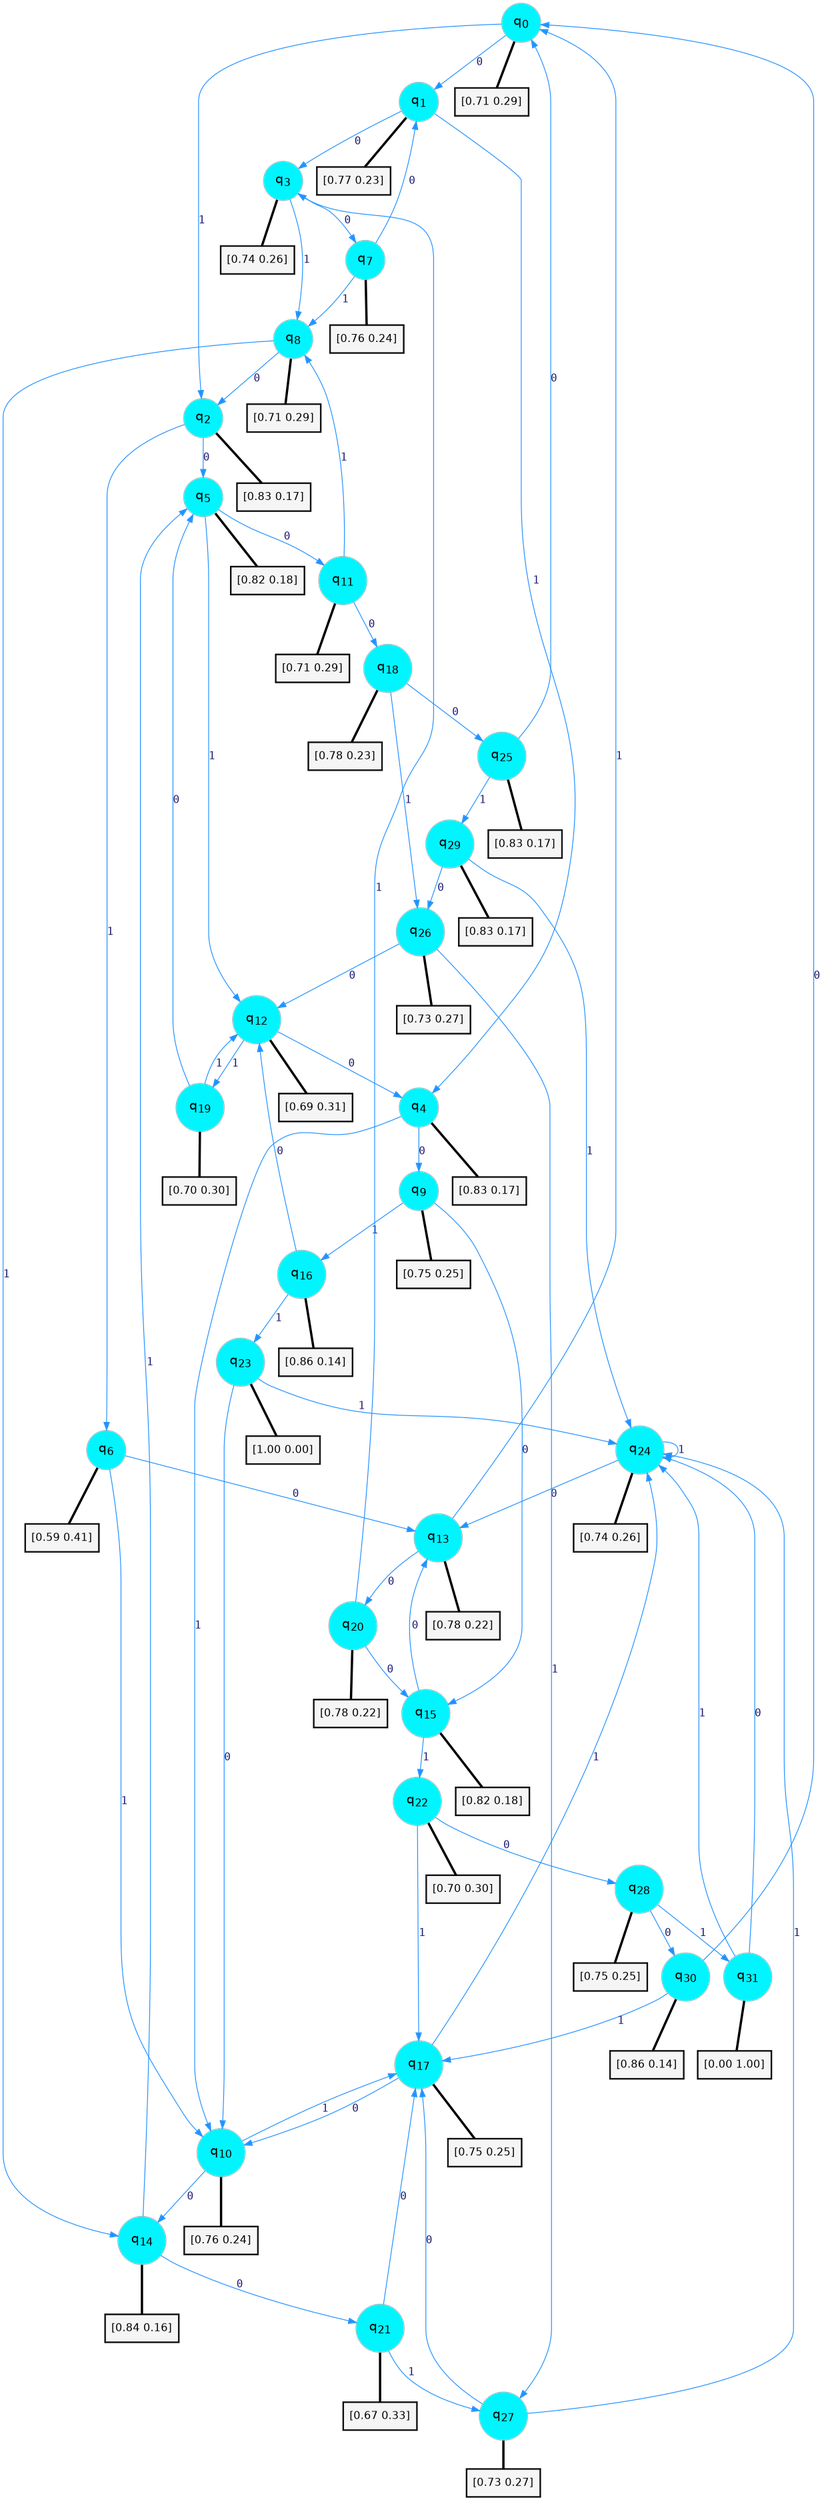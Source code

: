 digraph G {
graph [
bgcolor=transparent, dpi=300, rankdir=TD, size="40,25"];
node [
color=gray, fillcolor=turquoise1, fontcolor=black, fontname=Helvetica, fontsize=16, fontweight=bold, shape=circle, style=filled];
edge [
arrowsize=1, color=dodgerblue1, fontcolor=midnightblue, fontname=courier, fontweight=bold, penwidth=1, style=solid, weight=20];
0[label=<q<SUB>0</SUB>>];
1[label=<q<SUB>1</SUB>>];
2[label=<q<SUB>2</SUB>>];
3[label=<q<SUB>3</SUB>>];
4[label=<q<SUB>4</SUB>>];
5[label=<q<SUB>5</SUB>>];
6[label=<q<SUB>6</SUB>>];
7[label=<q<SUB>7</SUB>>];
8[label=<q<SUB>8</SUB>>];
9[label=<q<SUB>9</SUB>>];
10[label=<q<SUB>10</SUB>>];
11[label=<q<SUB>11</SUB>>];
12[label=<q<SUB>12</SUB>>];
13[label=<q<SUB>13</SUB>>];
14[label=<q<SUB>14</SUB>>];
15[label=<q<SUB>15</SUB>>];
16[label=<q<SUB>16</SUB>>];
17[label=<q<SUB>17</SUB>>];
18[label=<q<SUB>18</SUB>>];
19[label=<q<SUB>19</SUB>>];
20[label=<q<SUB>20</SUB>>];
21[label=<q<SUB>21</SUB>>];
22[label=<q<SUB>22</SUB>>];
23[label=<q<SUB>23</SUB>>];
24[label=<q<SUB>24</SUB>>];
25[label=<q<SUB>25</SUB>>];
26[label=<q<SUB>26</SUB>>];
27[label=<q<SUB>27</SUB>>];
28[label=<q<SUB>28</SUB>>];
29[label=<q<SUB>29</SUB>>];
30[label=<q<SUB>30</SUB>>];
31[label=<q<SUB>31</SUB>>];
32[label="[0.71 0.29]", shape=box,fontcolor=black, fontname=Helvetica, fontsize=14, penwidth=2, fillcolor=whitesmoke,color=black];
33[label="[0.77 0.23]", shape=box,fontcolor=black, fontname=Helvetica, fontsize=14, penwidth=2, fillcolor=whitesmoke,color=black];
34[label="[0.83 0.17]", shape=box,fontcolor=black, fontname=Helvetica, fontsize=14, penwidth=2, fillcolor=whitesmoke,color=black];
35[label="[0.74 0.26]", shape=box,fontcolor=black, fontname=Helvetica, fontsize=14, penwidth=2, fillcolor=whitesmoke,color=black];
36[label="[0.83 0.17]", shape=box,fontcolor=black, fontname=Helvetica, fontsize=14, penwidth=2, fillcolor=whitesmoke,color=black];
37[label="[0.82 0.18]", shape=box,fontcolor=black, fontname=Helvetica, fontsize=14, penwidth=2, fillcolor=whitesmoke,color=black];
38[label="[0.59 0.41]", shape=box,fontcolor=black, fontname=Helvetica, fontsize=14, penwidth=2, fillcolor=whitesmoke,color=black];
39[label="[0.76 0.24]", shape=box,fontcolor=black, fontname=Helvetica, fontsize=14, penwidth=2, fillcolor=whitesmoke,color=black];
40[label="[0.71 0.29]", shape=box,fontcolor=black, fontname=Helvetica, fontsize=14, penwidth=2, fillcolor=whitesmoke,color=black];
41[label="[0.75 0.25]", shape=box,fontcolor=black, fontname=Helvetica, fontsize=14, penwidth=2, fillcolor=whitesmoke,color=black];
42[label="[0.76 0.24]", shape=box,fontcolor=black, fontname=Helvetica, fontsize=14, penwidth=2, fillcolor=whitesmoke,color=black];
43[label="[0.71 0.29]", shape=box,fontcolor=black, fontname=Helvetica, fontsize=14, penwidth=2, fillcolor=whitesmoke,color=black];
44[label="[0.69 0.31]", shape=box,fontcolor=black, fontname=Helvetica, fontsize=14, penwidth=2, fillcolor=whitesmoke,color=black];
45[label="[0.78 0.22]", shape=box,fontcolor=black, fontname=Helvetica, fontsize=14, penwidth=2, fillcolor=whitesmoke,color=black];
46[label="[0.84 0.16]", shape=box,fontcolor=black, fontname=Helvetica, fontsize=14, penwidth=2, fillcolor=whitesmoke,color=black];
47[label="[0.82 0.18]", shape=box,fontcolor=black, fontname=Helvetica, fontsize=14, penwidth=2, fillcolor=whitesmoke,color=black];
48[label="[0.86 0.14]", shape=box,fontcolor=black, fontname=Helvetica, fontsize=14, penwidth=2, fillcolor=whitesmoke,color=black];
49[label="[0.75 0.25]", shape=box,fontcolor=black, fontname=Helvetica, fontsize=14, penwidth=2, fillcolor=whitesmoke,color=black];
50[label="[0.78 0.23]", shape=box,fontcolor=black, fontname=Helvetica, fontsize=14, penwidth=2, fillcolor=whitesmoke,color=black];
51[label="[0.70 0.30]", shape=box,fontcolor=black, fontname=Helvetica, fontsize=14, penwidth=2, fillcolor=whitesmoke,color=black];
52[label="[0.78 0.22]", shape=box,fontcolor=black, fontname=Helvetica, fontsize=14, penwidth=2, fillcolor=whitesmoke,color=black];
53[label="[0.67 0.33]", shape=box,fontcolor=black, fontname=Helvetica, fontsize=14, penwidth=2, fillcolor=whitesmoke,color=black];
54[label="[0.70 0.30]", shape=box,fontcolor=black, fontname=Helvetica, fontsize=14, penwidth=2, fillcolor=whitesmoke,color=black];
55[label="[1.00 0.00]", shape=box,fontcolor=black, fontname=Helvetica, fontsize=14, penwidth=2, fillcolor=whitesmoke,color=black];
56[label="[0.74 0.26]", shape=box,fontcolor=black, fontname=Helvetica, fontsize=14, penwidth=2, fillcolor=whitesmoke,color=black];
57[label="[0.83 0.17]", shape=box,fontcolor=black, fontname=Helvetica, fontsize=14, penwidth=2, fillcolor=whitesmoke,color=black];
58[label="[0.73 0.27]", shape=box,fontcolor=black, fontname=Helvetica, fontsize=14, penwidth=2, fillcolor=whitesmoke,color=black];
59[label="[0.73 0.27]", shape=box,fontcolor=black, fontname=Helvetica, fontsize=14, penwidth=2, fillcolor=whitesmoke,color=black];
60[label="[0.75 0.25]", shape=box,fontcolor=black, fontname=Helvetica, fontsize=14, penwidth=2, fillcolor=whitesmoke,color=black];
61[label="[0.83 0.17]", shape=box,fontcolor=black, fontname=Helvetica, fontsize=14, penwidth=2, fillcolor=whitesmoke,color=black];
62[label="[0.86 0.14]", shape=box,fontcolor=black, fontname=Helvetica, fontsize=14, penwidth=2, fillcolor=whitesmoke,color=black];
63[label="[0.00 1.00]", shape=box,fontcolor=black, fontname=Helvetica, fontsize=14, penwidth=2, fillcolor=whitesmoke,color=black];
0->1 [label=0];
0->2 [label=1];
0->32 [arrowhead=none, penwidth=3,color=black];
1->3 [label=0];
1->4 [label=1];
1->33 [arrowhead=none, penwidth=3,color=black];
2->5 [label=0];
2->6 [label=1];
2->34 [arrowhead=none, penwidth=3,color=black];
3->7 [label=0];
3->8 [label=1];
3->35 [arrowhead=none, penwidth=3,color=black];
4->9 [label=0];
4->10 [label=1];
4->36 [arrowhead=none, penwidth=3,color=black];
5->11 [label=0];
5->12 [label=1];
5->37 [arrowhead=none, penwidth=3,color=black];
6->13 [label=0];
6->10 [label=1];
6->38 [arrowhead=none, penwidth=3,color=black];
7->1 [label=0];
7->8 [label=1];
7->39 [arrowhead=none, penwidth=3,color=black];
8->2 [label=0];
8->14 [label=1];
8->40 [arrowhead=none, penwidth=3,color=black];
9->15 [label=0];
9->16 [label=1];
9->41 [arrowhead=none, penwidth=3,color=black];
10->14 [label=0];
10->17 [label=1];
10->42 [arrowhead=none, penwidth=3,color=black];
11->18 [label=0];
11->8 [label=1];
11->43 [arrowhead=none, penwidth=3,color=black];
12->4 [label=0];
12->19 [label=1];
12->44 [arrowhead=none, penwidth=3,color=black];
13->20 [label=0];
13->0 [label=1];
13->45 [arrowhead=none, penwidth=3,color=black];
14->21 [label=0];
14->5 [label=1];
14->46 [arrowhead=none, penwidth=3,color=black];
15->13 [label=0];
15->22 [label=1];
15->47 [arrowhead=none, penwidth=3,color=black];
16->12 [label=0];
16->23 [label=1];
16->48 [arrowhead=none, penwidth=3,color=black];
17->10 [label=0];
17->24 [label=1];
17->49 [arrowhead=none, penwidth=3,color=black];
18->25 [label=0];
18->26 [label=1];
18->50 [arrowhead=none, penwidth=3,color=black];
19->5 [label=0];
19->12 [label=1];
19->51 [arrowhead=none, penwidth=3,color=black];
20->15 [label=0];
20->3 [label=1];
20->52 [arrowhead=none, penwidth=3,color=black];
21->17 [label=0];
21->27 [label=1];
21->53 [arrowhead=none, penwidth=3,color=black];
22->28 [label=0];
22->17 [label=1];
22->54 [arrowhead=none, penwidth=3,color=black];
23->10 [label=0];
23->24 [label=1];
23->55 [arrowhead=none, penwidth=3,color=black];
24->13 [label=0];
24->24 [label=1];
24->56 [arrowhead=none, penwidth=3,color=black];
25->0 [label=0];
25->29 [label=1];
25->57 [arrowhead=none, penwidth=3,color=black];
26->12 [label=0];
26->27 [label=1];
26->58 [arrowhead=none, penwidth=3,color=black];
27->17 [label=0];
27->24 [label=1];
27->59 [arrowhead=none, penwidth=3,color=black];
28->30 [label=0];
28->31 [label=1];
28->60 [arrowhead=none, penwidth=3,color=black];
29->26 [label=0];
29->24 [label=1];
29->61 [arrowhead=none, penwidth=3,color=black];
30->0 [label=0];
30->17 [label=1];
30->62 [arrowhead=none, penwidth=3,color=black];
31->24 [label=0];
31->24 [label=1];
31->63 [arrowhead=none, penwidth=3,color=black];
}
